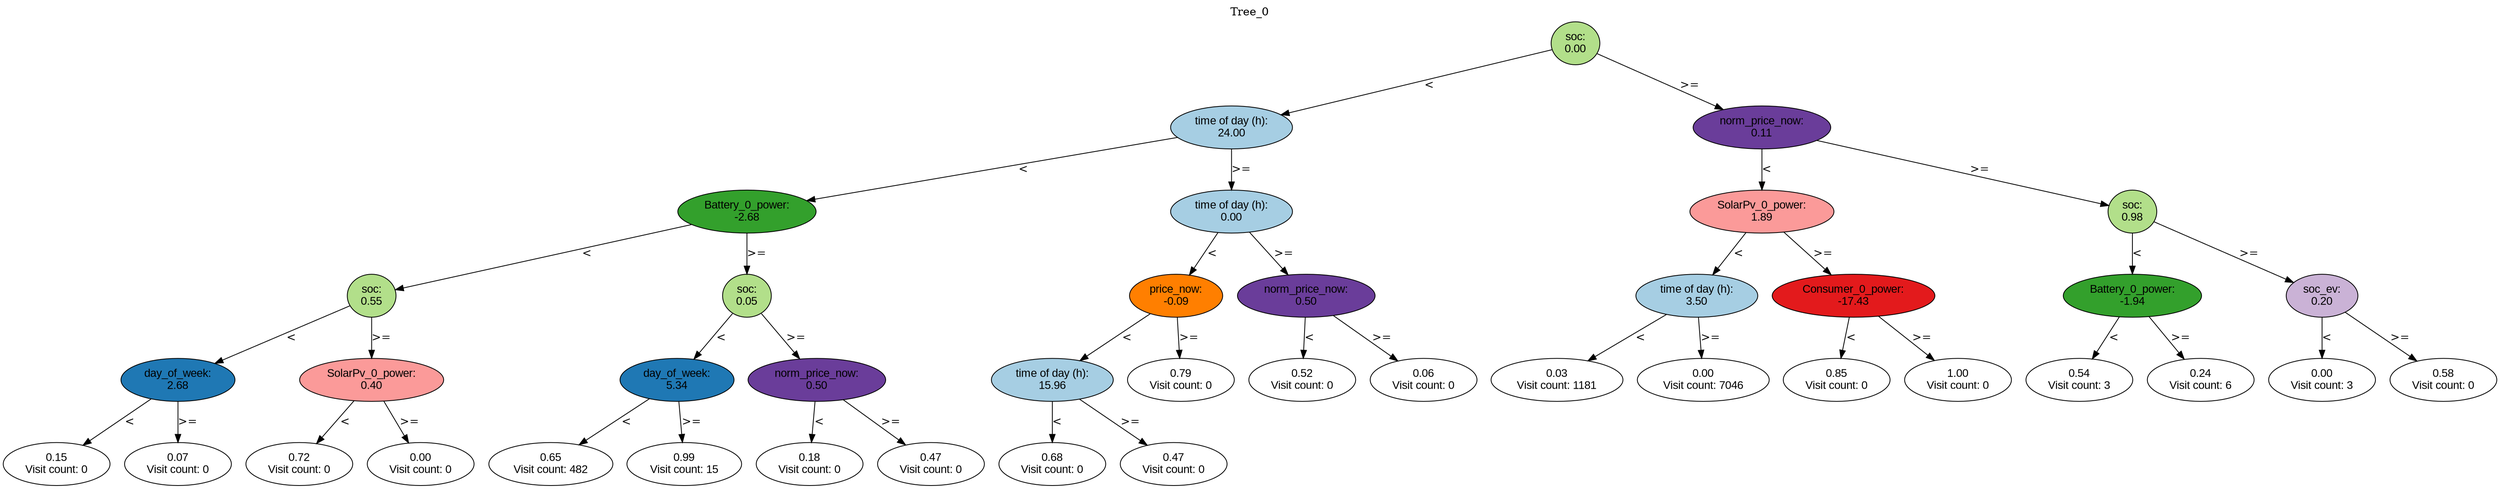 digraph BST {
    node [fontname="Arial" style=filled colorscheme=paired12];
    0 [ label = "soc:
0.00" fillcolor=3];
    1 [ label = "time of day (h):
24.00" fillcolor=1];
    2 [ label = "Battery_0_power:
-2.68" fillcolor=4];
    3 [ label = "soc:
0.55" fillcolor=3];
    4 [ label = "day_of_week:
2.68" fillcolor=2];
    5 [ label = "0.15
Visit count: 0" fillcolor=white];
    6 [ label = "0.07
Visit count: 0" fillcolor=white];
    7 [ label = "SolarPv_0_power:
0.40" fillcolor=5];
    8 [ label = "0.72
Visit count: 0" fillcolor=white];
    9 [ label = "0.00
Visit count: 0" fillcolor=white];
    10 [ label = "soc:
0.05" fillcolor=3];
    11 [ label = "day_of_week:
5.34" fillcolor=2];
    12 [ label = "0.65
Visit count: 482" fillcolor=white];
    13 [ label = "0.99
Visit count: 15" fillcolor=white];
    14 [ label = "norm_price_now:
0.50" fillcolor=10];
    15 [ label = "0.18
Visit count: 0" fillcolor=white];
    16 [ label = "0.47
Visit count: 0" fillcolor=white];
    17 [ label = "time of day (h):
0.00" fillcolor=1];
    18 [ label = "price_now:
-0.09" fillcolor=8];
    19 [ label = "time of day (h):
15.96" fillcolor=1];
    20 [ label = "0.68
Visit count: 0" fillcolor=white];
    21 [ label = "0.47
Visit count: 0" fillcolor=white];
    22 [ label = "0.79
Visit count: 0" fillcolor=white];
    23 [ label = "norm_price_now:
0.50" fillcolor=10];
    24 [ label = "0.52
Visit count: 0" fillcolor=white];
    25 [ label = "0.06
Visit count: 0" fillcolor=white];
    26 [ label = "norm_price_now:
0.11" fillcolor=10];
    27 [ label = "SolarPv_0_power:
1.89" fillcolor=5];
    28 [ label = "time of day (h):
3.50" fillcolor=1];
    29 [ label = "0.03
Visit count: 1181" fillcolor=white];
    30 [ label = "0.00
Visit count: 7046" fillcolor=white];
    31 [ label = "Consumer_0_power:
-17.43" fillcolor=6];
    32 [ label = "0.85
Visit count: 0" fillcolor=white];
    33 [ label = "1.00
Visit count: 0" fillcolor=white];
    34 [ label = "soc:
0.98" fillcolor=3];
    35 [ label = "Battery_0_power:
-1.94" fillcolor=4];
    36 [ label = "0.54
Visit count: 3" fillcolor=white];
    37 [ label = "0.24
Visit count: 6" fillcolor=white];
    38 [ label = "soc_ev:
0.20" fillcolor=9];
    39 [ label = "0.00
Visit count: 3" fillcolor=white];
    40 [ label = "0.58
Visit count: 0" fillcolor=white];

    0  -> 1[ label = "<"];
    0  -> 26[ label = ">="];
    1  -> 2[ label = "<"];
    1  -> 17[ label = ">="];
    2  -> 3[ label = "<"];
    2  -> 10[ label = ">="];
    3  -> 4[ label = "<"];
    3  -> 7[ label = ">="];
    4  -> 5[ label = "<"];
    4  -> 6[ label = ">="];
    7  -> 8[ label = "<"];
    7  -> 9[ label = ">="];
    10  -> 11[ label = "<"];
    10  -> 14[ label = ">="];
    11  -> 12[ label = "<"];
    11  -> 13[ label = ">="];
    14  -> 15[ label = "<"];
    14  -> 16[ label = ">="];
    17  -> 18[ label = "<"];
    17  -> 23[ label = ">="];
    18  -> 19[ label = "<"];
    18  -> 22[ label = ">="];
    19  -> 20[ label = "<"];
    19  -> 21[ label = ">="];
    23  -> 24[ label = "<"];
    23  -> 25[ label = ">="];
    26  -> 27[ label = "<"];
    26  -> 34[ label = ">="];
    27  -> 28[ label = "<"];
    27  -> 31[ label = ">="];
    28  -> 29[ label = "<"];
    28  -> 30[ label = ">="];
    31  -> 32[ label = "<"];
    31  -> 33[ label = ">="];
    34  -> 35[ label = "<"];
    34  -> 38[ label = ">="];
    35  -> 36[ label = "<"];
    35  -> 37[ label = ">="];
    38  -> 39[ label = "<"];
    38  -> 40[ label = ">="];

    labelloc="t";
    label="Tree_0";
}